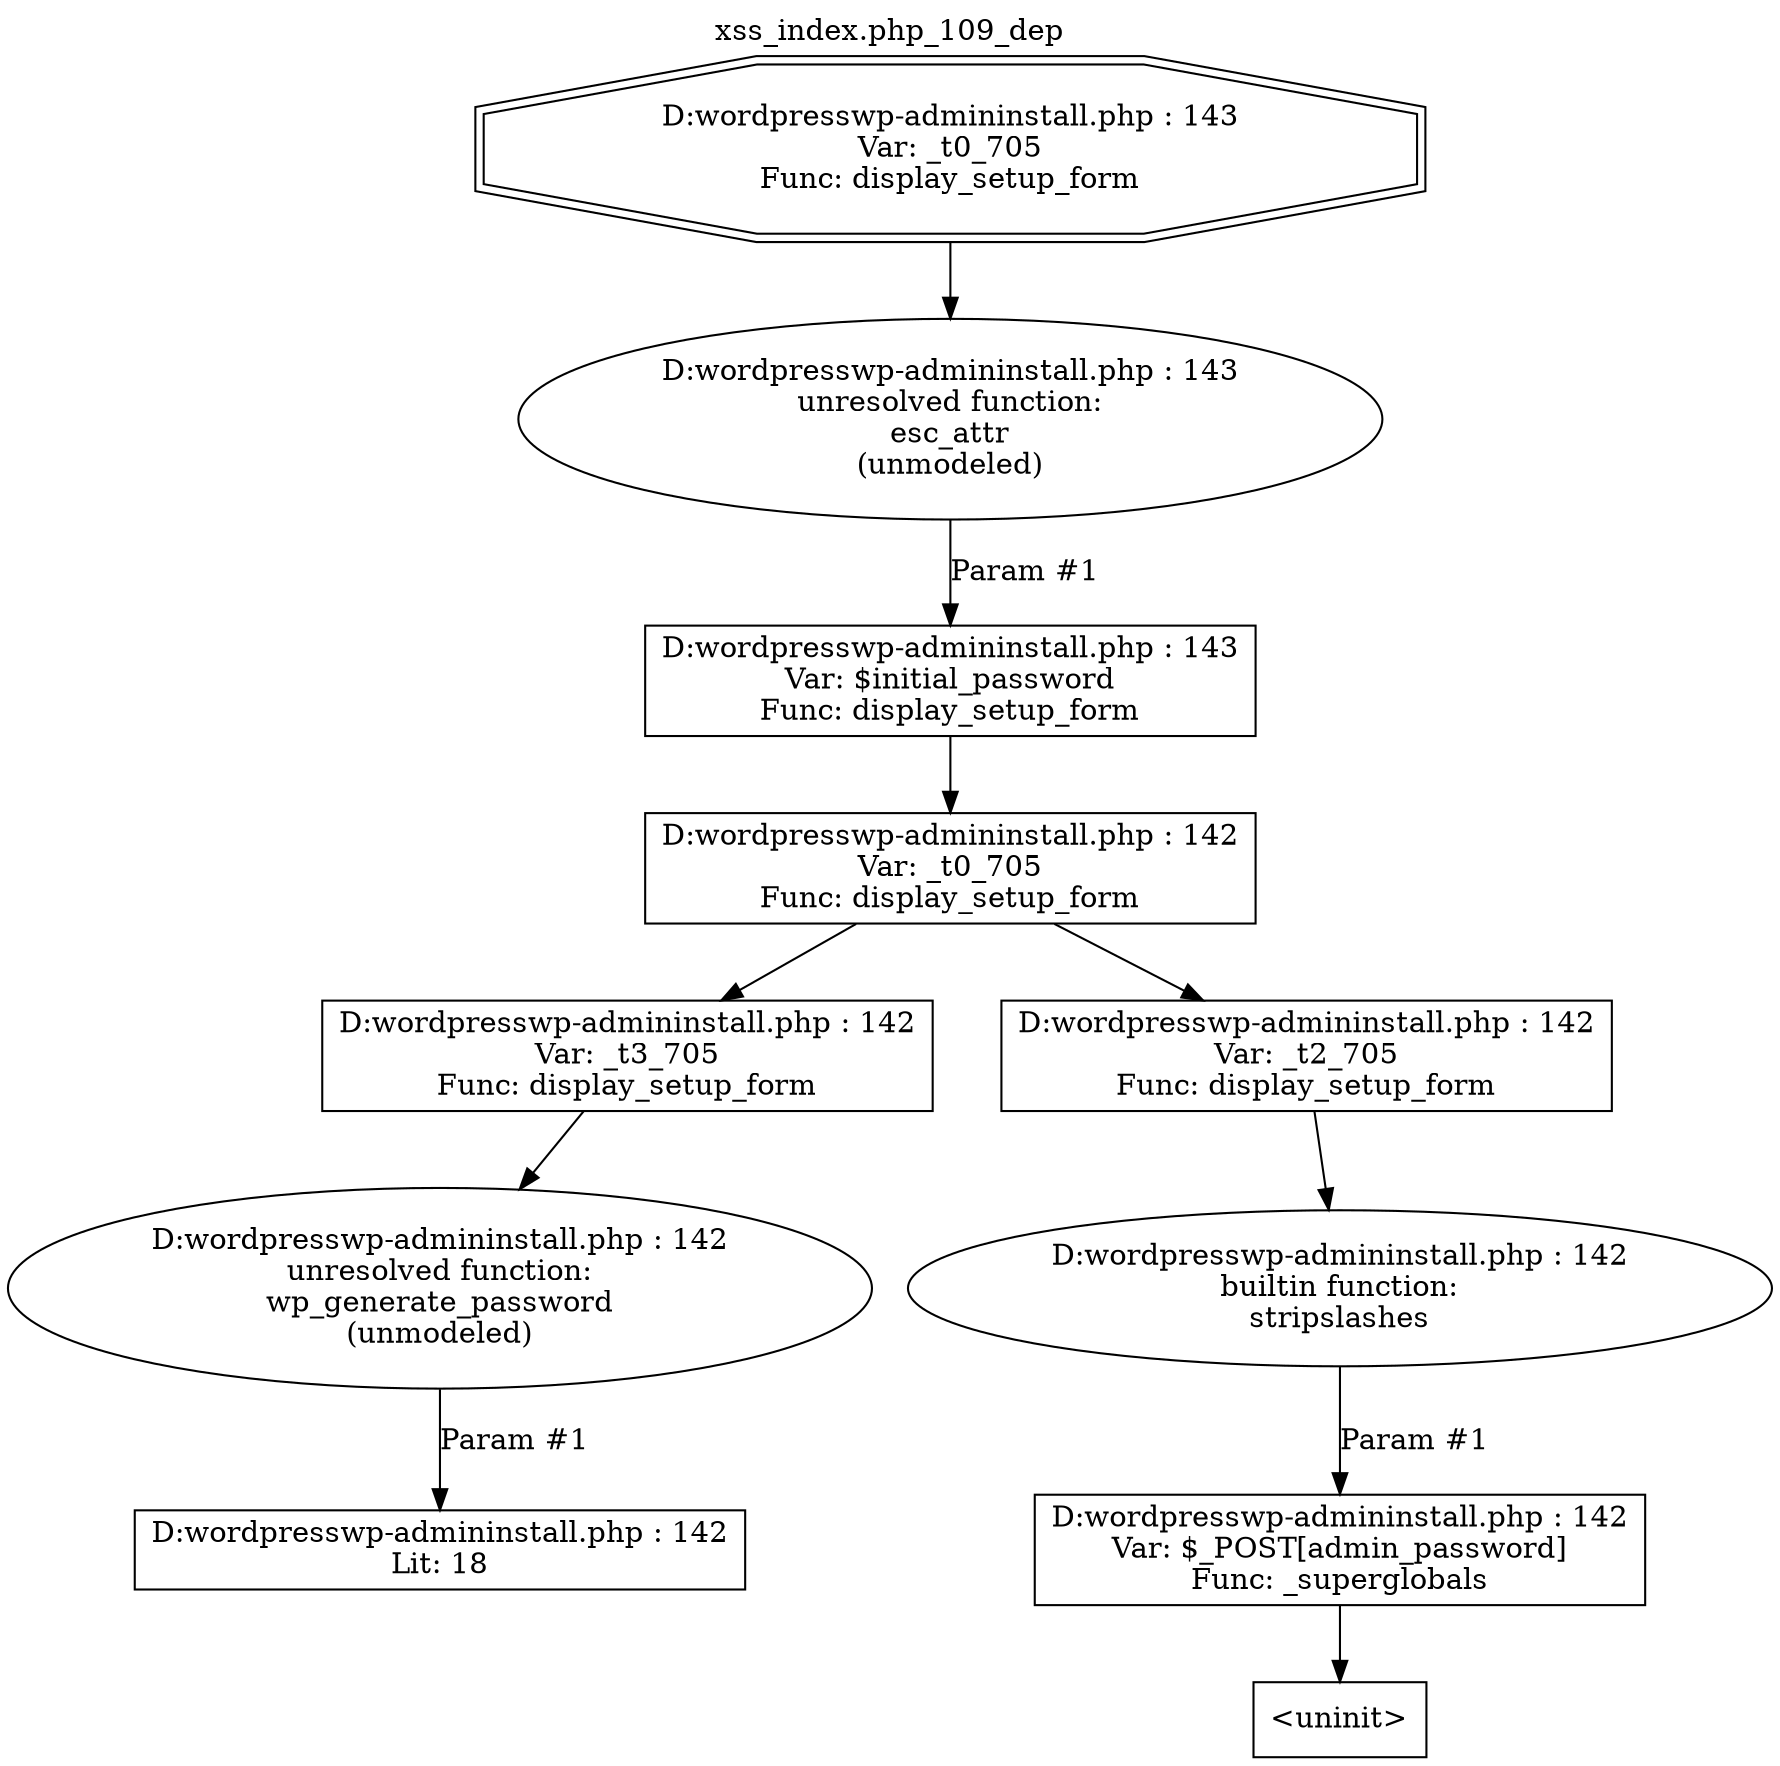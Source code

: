 digraph cfg {
  label="xss_index.php_109_dep";
  labelloc=t;
  n1 [shape=doubleoctagon, label="D:\wordpress\wp-admin\install.php : 143\nVar: _t0_705\nFunc: display_setup_form\n"];
  n2 [shape=ellipse, label="D:\wordpress\wp-admin\install.php : 143\nunresolved function:\nesc_attr\n(unmodeled)\n"];
  n3 [shape=box, label="D:\wordpress\wp-admin\install.php : 143\nVar: $initial_password\nFunc: display_setup_form\n"];
  n4 [shape=box, label="D:\wordpress\wp-admin\install.php : 142\nVar: _t0_705\nFunc: display_setup_form\n"];
  n5 [shape=box, label="D:\wordpress\wp-admin\install.php : 142\nVar: _t3_705\nFunc: display_setup_form\n"];
  n6 [shape=ellipse, label="D:\wordpress\wp-admin\install.php : 142\nunresolved function:\nwp_generate_password\n(unmodeled)\n"];
  n7 [shape=box, label="D:\wordpress\wp-admin\install.php : 142\nLit: 18\n"];
  n8 [shape=box, label="D:\wordpress\wp-admin\install.php : 142\nVar: _t2_705\nFunc: display_setup_form\n"];
  n9 [shape=ellipse, label="D:\wordpress\wp-admin\install.php : 142\nbuiltin function:\nstripslashes\n"];
  n10 [shape=box, label="D:\wordpress\wp-admin\install.php : 142\nVar: $_POST[admin_password]\nFunc: _superglobals\n"];
  n11 [shape=box, label="<uninit>"];
  n1 -> n2;
  n5 -> n6;
  n6 -> n7[label="Param #1"];
  n4 -> n5;
  n4 -> n8;
  n8 -> n9;
  n10 -> n11;
  n9 -> n10[label="Param #1"];
  n3 -> n4;
  n2 -> n3[label="Param #1"];
}
